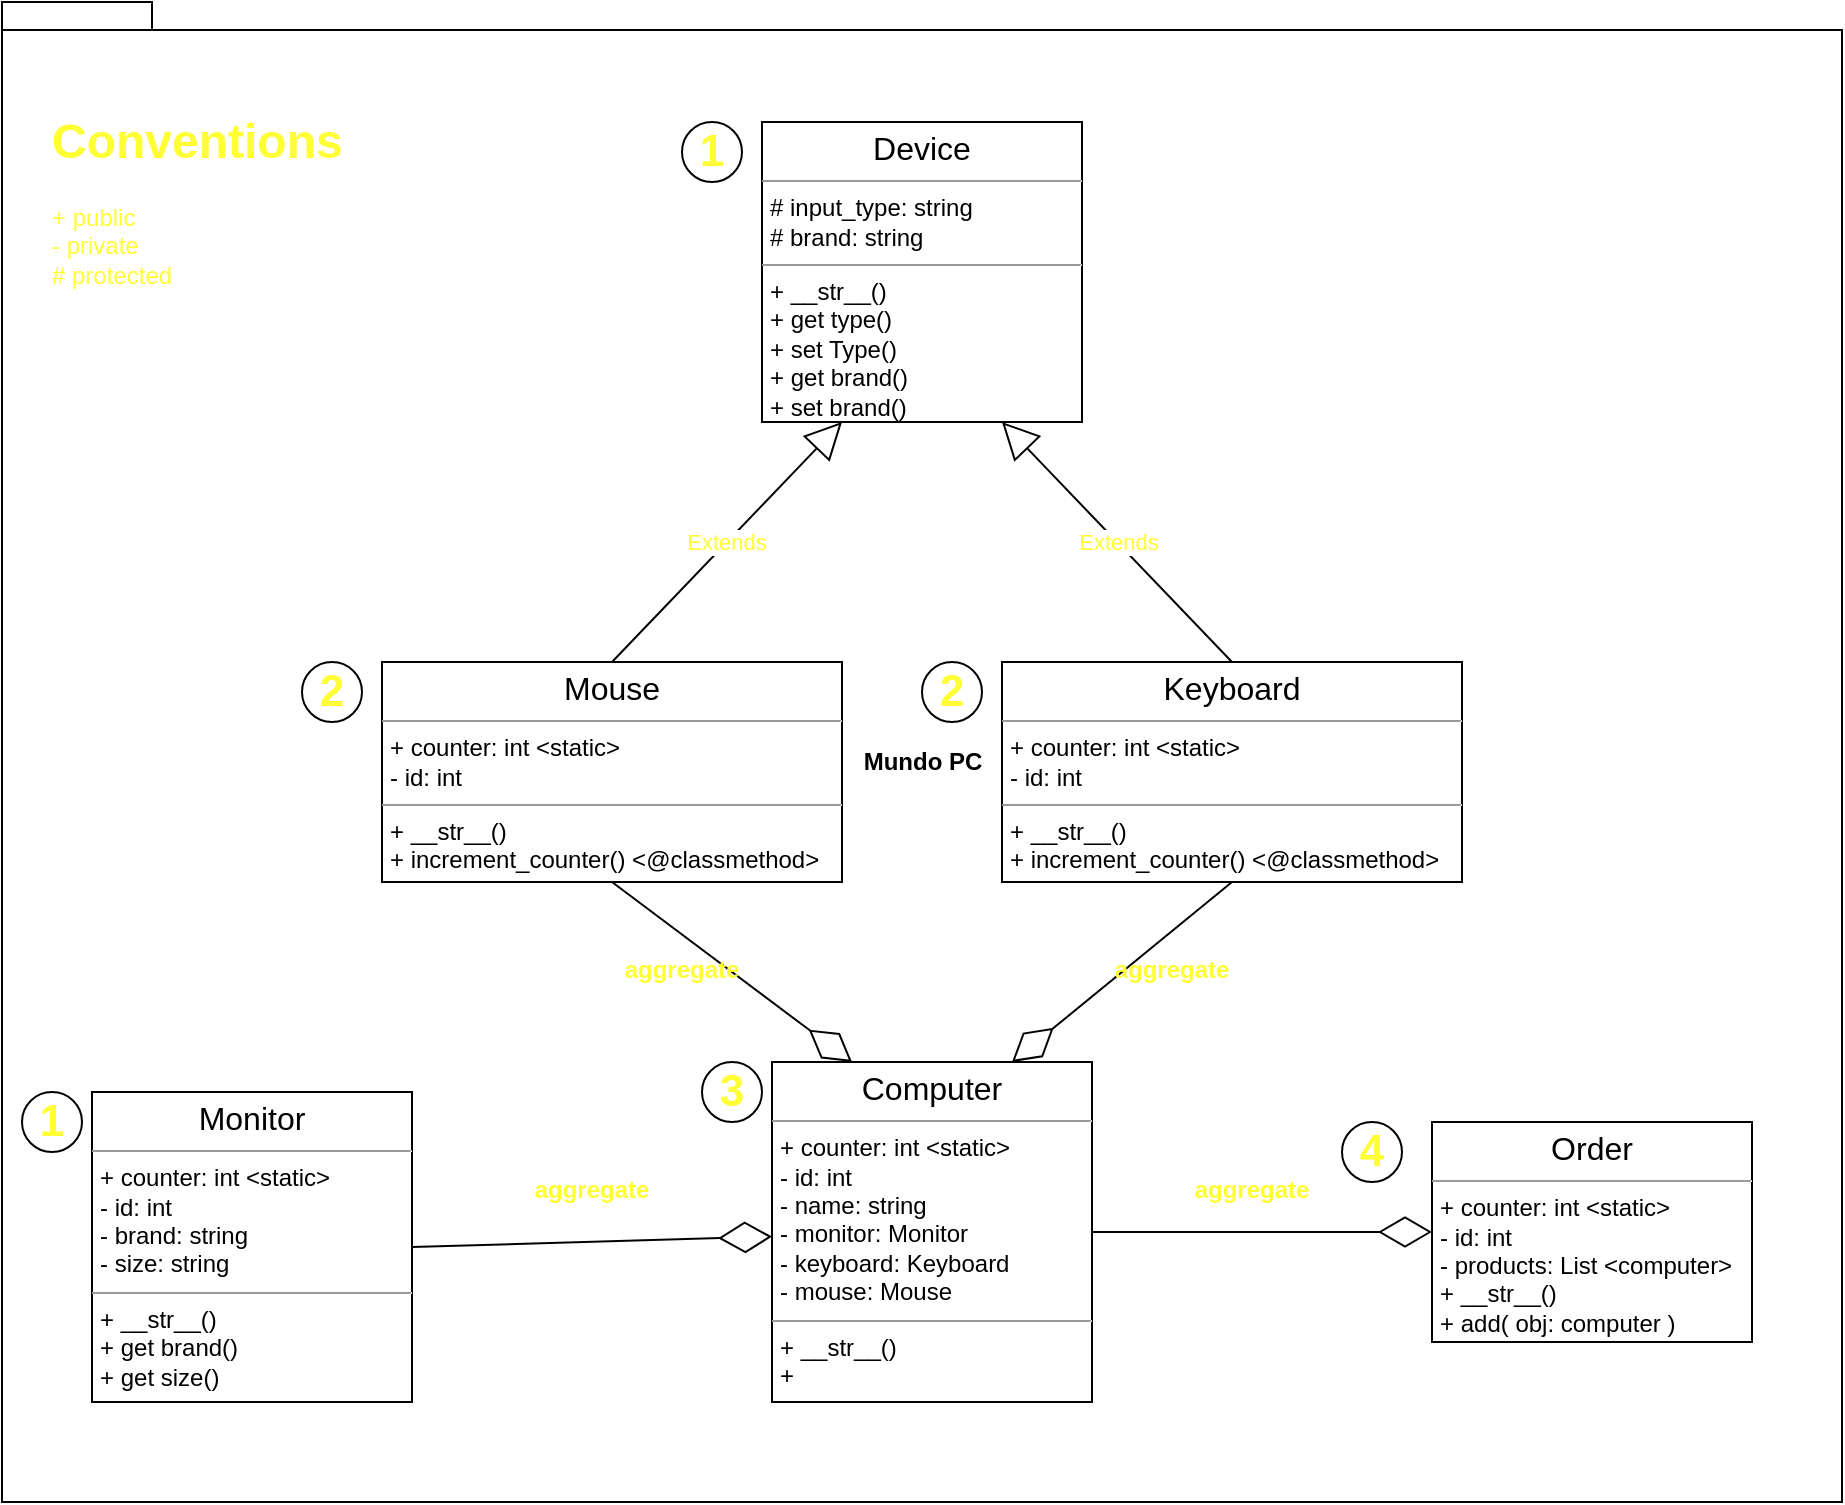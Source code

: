 <mxfile>
    <diagram id="qayZgwgJXsySZK4FvLoU" name="Class Diagram">
        <mxGraphModel dx="1017" dy="530" grid="1" gridSize="10" guides="1" tooltips="1" connect="1" arrows="1" fold="1" page="1" pageScale="1" pageWidth="1100" pageHeight="850" math="0" shadow="0">
            <root>
                <mxCell id="0"/>
                <mxCell id="1" parent="0"/>
                <mxCell id="3" value="Mundo PC" style="shape=folder;fontStyle=1;spacingTop=10;tabWidth=40;tabHeight=14;tabPosition=left;html=1;" parent="1" vertex="1">
                    <mxGeometry x="30" y="30" width="920" height="750" as="geometry"/>
                </mxCell>
                <mxCell id="2" value="&lt;p style=&quot;margin: 0px ; margin-top: 4px ; text-align: center&quot;&gt;&lt;font style=&quot;font-size: 16px&quot;&gt;Computer&lt;/font&gt;&lt;/p&gt;&lt;hr size=&quot;1&quot;&gt;&lt;p style=&quot;margin: 0px ; margin-left: 4px&quot;&gt;+ counter: int &amp;lt;static&amp;gt;&lt;/p&gt;&lt;p style=&quot;margin: 0px ; margin-left: 4px&quot;&gt;- id: int&lt;/p&gt;&lt;p style=&quot;margin: 0px ; margin-left: 4px&quot;&gt;- name: string&lt;/p&gt;&lt;p style=&quot;margin: 0px ; margin-left: 4px&quot;&gt;- monitor: Monitor&lt;/p&gt;&lt;p style=&quot;margin: 0px ; margin-left: 4px&quot;&gt;- keyboard: Keyboard&lt;/p&gt;&lt;p style=&quot;margin: 0px ; margin-left: 4px&quot;&gt;- mouse: Mouse&lt;/p&gt;&lt;hr size=&quot;1&quot;&gt;&lt;p style=&quot;margin: 0px ; margin-left: 4px&quot;&gt;+ __str__()&lt;/p&gt;&lt;p style=&quot;margin: 0px ; margin-left: 4px&quot;&gt;+&amp;nbsp;&lt;/p&gt;" style="verticalAlign=top;align=left;overflow=fill;fontSize=12;fontFamily=Helvetica;html=1;" parent="1" vertex="1">
                    <mxGeometry x="415" y="560" width="160" height="170" as="geometry"/>
                </mxCell>
                <mxCell id="7" value="&lt;p style=&quot;margin: 0px ; margin-top: 4px ; text-align: center&quot;&gt;&lt;font style=&quot;font-size: 16px&quot;&gt;Monitor&lt;/font&gt;&lt;/p&gt;&lt;hr size=&quot;1&quot;&gt;&lt;p style=&quot;margin: 0px ; margin-left: 4px&quot;&gt;+ counter: int &amp;lt;static&amp;gt;&lt;/p&gt;&lt;p style=&quot;margin: 0px ; margin-left: 4px&quot;&gt;- id: int&lt;/p&gt;&lt;p style=&quot;margin: 0px ; margin-left: 4px&quot;&gt;- brand: string&lt;/p&gt;&lt;p style=&quot;margin: 0px ; margin-left: 4px&quot;&gt;- size: string&lt;/p&gt;&lt;hr size=&quot;1&quot;&gt;&lt;p style=&quot;margin: 0px ; margin-left: 4px&quot;&gt;+ __str__()&lt;/p&gt;&lt;p style=&quot;margin: 0px ; margin-left: 4px&quot;&gt;+ get brand()&lt;/p&gt;&lt;p style=&quot;margin: 0px ; margin-left: 4px&quot;&gt;+ get size()&lt;br&gt;&lt;/p&gt;" style="verticalAlign=top;align=left;overflow=fill;fontSize=12;fontFamily=Helvetica;html=1;" parent="1" vertex="1">
                    <mxGeometry x="75" y="575" width="160" height="155" as="geometry"/>
                </mxCell>
                <mxCell id="8" value="" style="endArrow=diamondThin;endFill=0;endSize=24;html=1;fontColor=#FFFF33;exitX=1;exitY=0.5;exitDx=0;exitDy=0;" parent="1" source="7" target="2" edge="1">
                    <mxGeometry width="160" relative="1" as="geometry">
                        <mxPoint x="355" y="830" as="sourcePoint"/>
                        <mxPoint x="515" y="830" as="targetPoint"/>
                    </mxGeometry>
                </mxCell>
                <mxCell id="9" value="aggregate" style="text;align=center;fontStyle=1;verticalAlign=middle;spacingLeft=3;spacingRight=3;strokeColor=none;rotatable=0;points=[[0,0.5],[1,0.5]];portConstraint=eastwest;fontColor=#FFFF33;" parent="1" vertex="1">
                    <mxGeometry x="285" y="610" width="80" height="26" as="geometry"/>
                </mxCell>
                <mxCell id="10" value="&lt;p style=&quot;margin: 0px ; margin-top: 4px ; text-align: center&quot;&gt;&lt;font style=&quot;font-size: 16px&quot;&gt;Order&lt;/font&gt;&lt;/p&gt;&lt;hr size=&quot;1&quot;&gt;&lt;p style=&quot;margin: 0px ; margin-left: 4px&quot;&gt;+ counter: int &amp;lt;static&amp;gt;&lt;/p&gt;&lt;p style=&quot;margin: 0px ; margin-left: 4px&quot;&gt;- id: int&lt;/p&gt;&lt;p style=&quot;margin: 0px ; margin-left: 4px&quot;&gt;- products: List &amp;lt;computer&amp;gt;&lt;/p&gt;&lt;p style=&quot;margin: 0px ; margin-left: 4px&quot;&gt;+ __str__()&lt;/p&gt;&lt;p style=&quot;margin: 0px ; margin-left: 4px&quot;&gt;+ add( obj: computer )&lt;/p&gt;" style="verticalAlign=top;align=left;overflow=fill;fontSize=12;fontFamily=Helvetica;html=1;" parent="1" vertex="1">
                    <mxGeometry x="745" y="590" width="160" height="110" as="geometry"/>
                </mxCell>
                <mxCell id="11" value="" style="endArrow=diamondThin;endFill=0;endSize=24;html=1;fontColor=#FFFF33;entryX=0;entryY=0.5;entryDx=0;entryDy=0;" parent="1" source="2" target="10" edge="1">
                    <mxGeometry width="160" relative="1" as="geometry">
                        <mxPoint x="355" y="820" as="sourcePoint"/>
                        <mxPoint x="515" y="820" as="targetPoint"/>
                    </mxGeometry>
                </mxCell>
                <mxCell id="12" value="aggregate" style="text;align=center;fontStyle=1;verticalAlign=middle;spacingLeft=3;spacingRight=3;strokeColor=none;rotatable=0;points=[[0,0.5],[1,0.5]];portConstraint=eastwest;fontColor=#FFFF33;" parent="1" vertex="1">
                    <mxGeometry x="615" y="610" width="80" height="26" as="geometry"/>
                </mxCell>
                <mxCell id="13" value="&lt;p style=&quot;margin: 0px ; margin-top: 4px ; text-align: center&quot;&gt;&lt;font style=&quot;font-size: 16px&quot;&gt;Device&lt;/font&gt;&lt;/p&gt;&lt;hr size=&quot;1&quot;&gt;&lt;p style=&quot;margin: 0px ; margin-left: 4px&quot;&gt;# input_type: string&lt;/p&gt;&lt;p style=&quot;margin: 0px ; margin-left: 4px&quot;&gt;# brand: string&lt;/p&gt;&lt;hr size=&quot;1&quot;&gt;&lt;p style=&quot;margin: 0px ; margin-left: 4px&quot;&gt;+ __str__()&lt;/p&gt;&lt;p style=&quot;margin: 0px ; margin-left: 4px&quot;&gt;+ get type()&lt;/p&gt;&lt;p style=&quot;margin: 0px ; margin-left: 4px&quot;&gt;+ set Type()&lt;/p&gt;&lt;p style=&quot;margin: 0px ; margin-left: 4px&quot;&gt;+ get brand()&lt;/p&gt;&lt;p style=&quot;margin: 0px ; margin-left: 4px&quot;&gt;+ set brand()&lt;/p&gt;" style="verticalAlign=top;align=left;overflow=fill;fontSize=12;fontFamily=Helvetica;html=1;" parent="1" vertex="1">
                    <mxGeometry x="410" y="90" width="160" height="150" as="geometry"/>
                </mxCell>
                <mxCell id="14" value="&lt;p style=&quot;margin: 0px ; margin-top: 4px ; text-align: center&quot;&gt;&lt;font style=&quot;font-size: 16px&quot;&gt;Mouse&lt;/font&gt;&lt;/p&gt;&lt;hr size=&quot;1&quot;&gt;&lt;p style=&quot;margin: 0px ; margin-left: 4px&quot;&gt;+ counter: int &amp;lt;static&amp;gt;&lt;/p&gt;&lt;p style=&quot;margin: 0px ; margin-left: 4px&quot;&gt;- id: int&lt;br&gt;&lt;/p&gt;&lt;hr size=&quot;1&quot;&gt;&lt;p style=&quot;margin: 0px ; margin-left: 4px&quot;&gt;+ __str__()&lt;/p&gt;&lt;p style=&quot;margin: 0px ; margin-left: 4px&quot;&gt;+ increment_counter() &amp;lt;@classmethod&amp;gt;&lt;/p&gt;" style="verticalAlign=top;align=left;overflow=fill;fontSize=12;fontFamily=Helvetica;html=1;" parent="1" vertex="1">
                    <mxGeometry x="220" y="360" width="230" height="110" as="geometry"/>
                </mxCell>
                <mxCell id="15" value="&lt;p style=&quot;margin: 0px ; margin-top: 4px ; text-align: center&quot;&gt;&lt;font style=&quot;font-size: 16px&quot;&gt;Keyboard&lt;/font&gt;&lt;/p&gt;&lt;hr size=&quot;1&quot;&gt;&lt;p style=&quot;margin: 0px ; margin-left: 4px&quot;&gt;+ counter: int &amp;lt;static&amp;gt;&lt;/p&gt;&lt;p style=&quot;margin: 0px ; margin-left: 4px&quot;&gt;- id: int&lt;br&gt;&lt;/p&gt;&lt;hr size=&quot;1&quot;&gt;&lt;p style=&quot;margin: 0px ; margin-left: 4px&quot;&gt;+ __str__()&lt;/p&gt;&lt;p style=&quot;margin: 0px ; margin-left: 4px&quot;&gt;+ increment_counter() &amp;lt;@classmethod&amp;gt;&lt;/p&gt;&lt;p style=&quot;margin: 0px ; margin-left: 4px&quot;&gt;&lt;/p&gt;" style="verticalAlign=top;align=left;overflow=fill;fontSize=12;fontFamily=Helvetica;html=1;" parent="1" vertex="1">
                    <mxGeometry x="530" y="360" width="230" height="110" as="geometry"/>
                </mxCell>
                <mxCell id="16" value="Extends" style="endArrow=block;endSize=16;endFill=0;html=1;fontColor=#FFFF33;exitX=0.5;exitY=0;exitDx=0;exitDy=0;entryX=0.25;entryY=1;entryDx=0;entryDy=0;" parent="1" source="14" target="13" edge="1">
                    <mxGeometry width="160" relative="1" as="geometry">
                        <mxPoint x="370" y="470" as="sourcePoint"/>
                        <mxPoint x="530" y="470" as="targetPoint"/>
                    </mxGeometry>
                </mxCell>
                <mxCell id="17" value="Extends" style="endArrow=block;endSize=16;endFill=0;html=1;fontColor=#FFFF33;entryX=0.75;entryY=1;entryDx=0;entryDy=0;exitX=0.5;exitY=0;exitDx=0;exitDy=0;" parent="1" source="15" target="13" edge="1">
                    <mxGeometry width="160" relative="1" as="geometry">
                        <mxPoint x="280" y="500" as="sourcePoint"/>
                        <mxPoint x="440" y="500" as="targetPoint"/>
                    </mxGeometry>
                </mxCell>
                <mxCell id="18" value="" style="endArrow=diamondThin;endFill=0;endSize=24;html=1;fontColor=#FFFF33;exitX=0.5;exitY=1;exitDx=0;exitDy=0;entryX=0.25;entryY=0;entryDx=0;entryDy=0;" parent="1" source="14" target="2" edge="1">
                    <mxGeometry width="160" relative="1" as="geometry">
                        <mxPoint x="370" y="560" as="sourcePoint"/>
                        <mxPoint x="530" y="560" as="targetPoint"/>
                    </mxGeometry>
                </mxCell>
                <mxCell id="19" value="" style="endArrow=diamondThin;endFill=0;endSize=24;html=1;fontColor=#FFFF33;exitX=0.5;exitY=1;exitDx=0;exitDy=0;entryX=0.75;entryY=0;entryDx=0;entryDy=0;" parent="1" source="15" target="2" edge="1">
                    <mxGeometry width="160" relative="1" as="geometry">
                        <mxPoint x="370" y="560" as="sourcePoint"/>
                        <mxPoint x="530" y="560" as="targetPoint"/>
                    </mxGeometry>
                </mxCell>
                <mxCell id="20" value="aggregate" style="text;align=center;fontStyle=1;verticalAlign=middle;spacingLeft=3;spacingRight=3;strokeColor=none;rotatable=0;points=[[0,0.5],[1,0.5]];portConstraint=eastwest;fontColor=#FFFF33;" parent="1" vertex="1">
                    <mxGeometry x="575" y="500" width="80" height="26" as="geometry"/>
                </mxCell>
                <mxCell id="21" value="aggregate" style="text;align=center;fontStyle=1;verticalAlign=middle;spacingLeft=3;spacingRight=3;strokeColor=none;rotatable=0;points=[[0,0.5],[1,0.5]];portConstraint=eastwest;fontColor=#FFFF33;" parent="1" vertex="1">
                    <mxGeometry x="330" y="500" width="80" height="26" as="geometry"/>
                </mxCell>
                <mxCell id="23" value="&lt;h1&gt;Conventions&lt;/h1&gt;&lt;p&gt;+ public&amp;nbsp; &amp;nbsp; &amp;nbsp; &amp;nbsp; &amp;nbsp;&lt;font color=&quot;#ffffff&quot;&gt;counter&lt;/font&gt;&lt;br&gt;- private&amp;nbsp; &amp;nbsp; &amp;nbsp; &amp;nbsp; &lt;font color=&quot;#ffffff&quot;&gt;__id&lt;/font&gt;&lt;br&gt;# protected&amp;nbsp; &amp;nbsp;&lt;font color=&quot;#ffffff&quot;&gt;_type&lt;/font&gt;&lt;/p&gt;" style="text;html=1;strokeColor=none;fillColor=none;spacing=5;spacingTop=-20;whiteSpace=wrap;overflow=hidden;rounded=0;fontColor=#FFFF33;align=left;" parent="1" vertex="1">
                    <mxGeometry x="50" y="80" width="190" height="120" as="geometry"/>
                </mxCell>
                <mxCell id="24" value="&lt;b&gt;&lt;font style=&quot;font-size: 22px&quot;&gt;1&lt;/font&gt;&lt;/b&gt;" style="ellipse;whiteSpace=wrap;html=1;aspect=fixed;fontColor=#FFFF33;align=center;labelBackgroundColor=none;" parent="1" vertex="1">
                    <mxGeometry x="370" y="90" width="30" height="30" as="geometry"/>
                </mxCell>
                <mxCell id="25" value="&lt;b&gt;&lt;font style=&quot;font-size: 22px&quot;&gt;1&lt;/font&gt;&lt;/b&gt;" style="ellipse;whiteSpace=wrap;html=1;aspect=fixed;fontColor=#FFFF33;align=center;labelBackgroundColor=none;" parent="1" vertex="1">
                    <mxGeometry x="40" y="575" width="30" height="30" as="geometry"/>
                </mxCell>
                <mxCell id="26" value="&lt;b&gt;&lt;font style=&quot;font-size: 22px&quot;&gt;2&lt;/font&gt;&lt;/b&gt;" style="ellipse;whiteSpace=wrap;html=1;aspect=fixed;fontColor=#FFFF33;align=center;labelBackgroundColor=none;" parent="1" vertex="1">
                    <mxGeometry x="180" y="360" width="30" height="30" as="geometry"/>
                </mxCell>
                <mxCell id="27" value="&lt;b&gt;&lt;font style=&quot;font-size: 22px&quot;&gt;2&lt;/font&gt;&lt;/b&gt;" style="ellipse;whiteSpace=wrap;html=1;aspect=fixed;fontColor=#FFFF33;align=center;labelBackgroundColor=none;" parent="1" vertex="1">
                    <mxGeometry x="490" y="360" width="30" height="30" as="geometry"/>
                </mxCell>
                <mxCell id="28" value="&lt;b&gt;&lt;font style=&quot;font-size: 22px&quot;&gt;3&lt;/font&gt;&lt;/b&gt;" style="ellipse;whiteSpace=wrap;html=1;aspect=fixed;fontColor=#FFFF33;align=center;labelBackgroundColor=none;" parent="1" vertex="1">
                    <mxGeometry x="380" y="560" width="30" height="30" as="geometry"/>
                </mxCell>
                <mxCell id="29" value="&lt;b&gt;&lt;font style=&quot;font-size: 22px&quot;&gt;4&lt;/font&gt;&lt;/b&gt;" style="ellipse;whiteSpace=wrap;html=1;aspect=fixed;fontColor=#FFFF33;align=center;labelBackgroundColor=none;" parent="1" vertex="1">
                    <mxGeometry x="700" y="590" width="30" height="30" as="geometry"/>
                </mxCell>
            </root>
        </mxGraphModel>
    </diagram>
</mxfile>